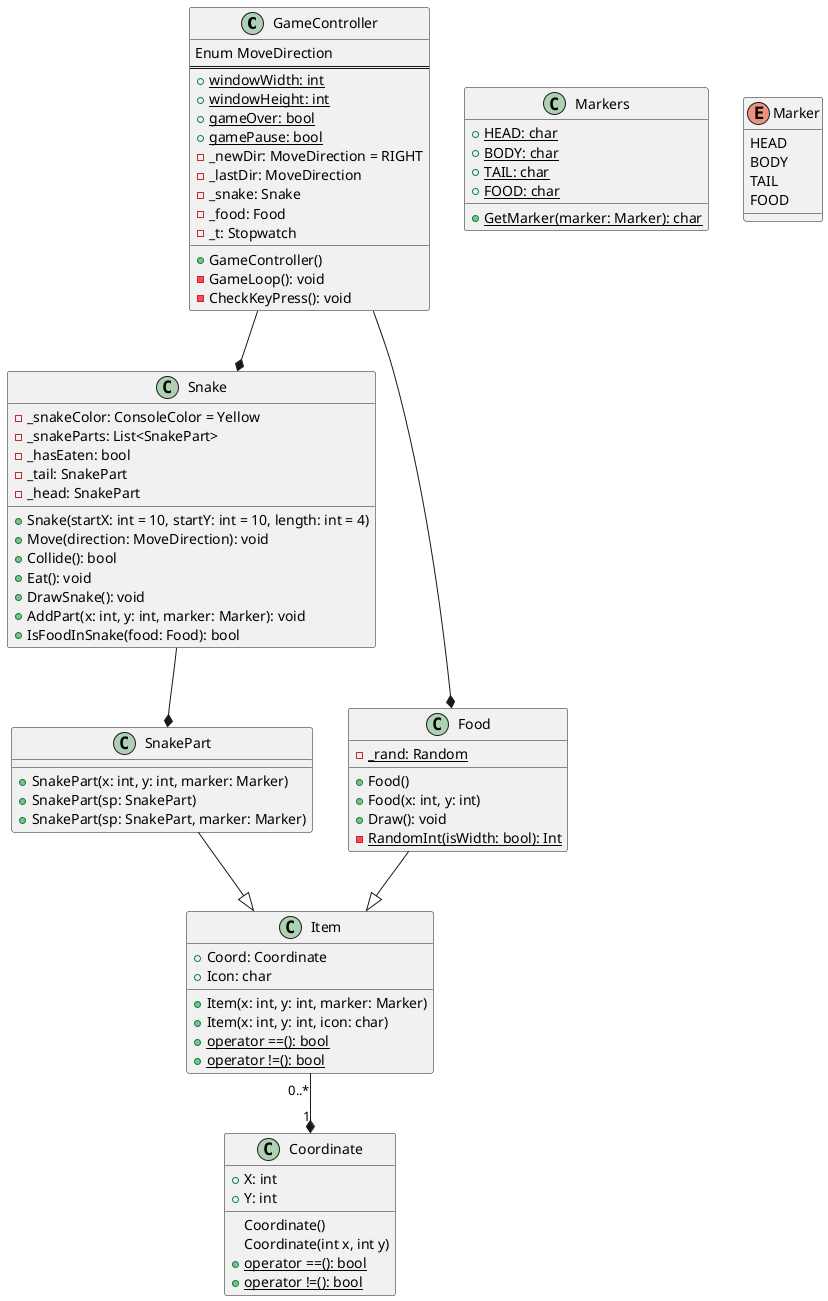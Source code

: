 ﻿@startuml

class GameController{
    Enum MoveDirection
    ==
    + {static} windowWidth: int
    + {static} windowHeight: int
    + {static} gameOver: bool
    + {static} gamePause: bool
    - _newDir: MoveDirection = RIGHT
    - _lastDir: MoveDirection
    - _snake: Snake
    - _food: Food
    - _t: Stopwatch
    __
    + GameController()
    - GameLoop(): void
    - CheckKeyPress(): void
}

class Snake{
    - _snakeColor: ConsoleColor = Yellow
    - _snakeParts: List<SnakePart>
    - _hasEaten: bool
    - _tail: SnakePart
    - _head: SnakePart
    __
    + Snake(startX: int = 10, startY: int = 10, length: int = 4)
    + Move(direction: MoveDirection): void
    + Collide(): bool
    + Eat(): void
    + DrawSnake(): void
    + AddPart(x: int, y: int, marker: Marker): void
    + IsFoodInSnake(food: Food): bool
}

class Food{
    - {static} _rand: Random
    __
    + Food()
    + Food(x: int, y: int)
    + Draw(): void
    - {static} RandomInt(isWidth: bool): Int
}

class SnakePart{
    + SnakePart(x: int, y: int, marker: Marker)
    + SnakePart(sp: SnakePart)
    + SnakePart(sp: SnakePart, marker: Marker)
}

class Item {
    + Coord: Coordinate
    + Icon: char
    __
    + Item(x: int, y: int, marker: Marker)
    + Item(x: int, y: int, icon: char)
    + {static} operator ==(): bool
    + {static} operator !=(): bool
}

class Coordinate{
    + X: int
    + Y: int
    Coordinate()
    Coordinate(int x, int y)
    + {static} operator ==(): bool
    + {static} operator !=(): bool
}

class Markers{
    + {static} HEAD: char
    + {static} BODY: char
    + {static} TAIL: char
    + {static} FOOD: char
    + {static} GetMarker(marker: Marker): char
}

Enum Marker{
    HEAD
    BODY
    TAIL
    FOOD
}

Item "0..*" --* "1" Coordinate
SnakePart --|> Item	

Snake --* SnakePart

GameController --* Snake
GameController --* Food

Food --|> Item


@enduml